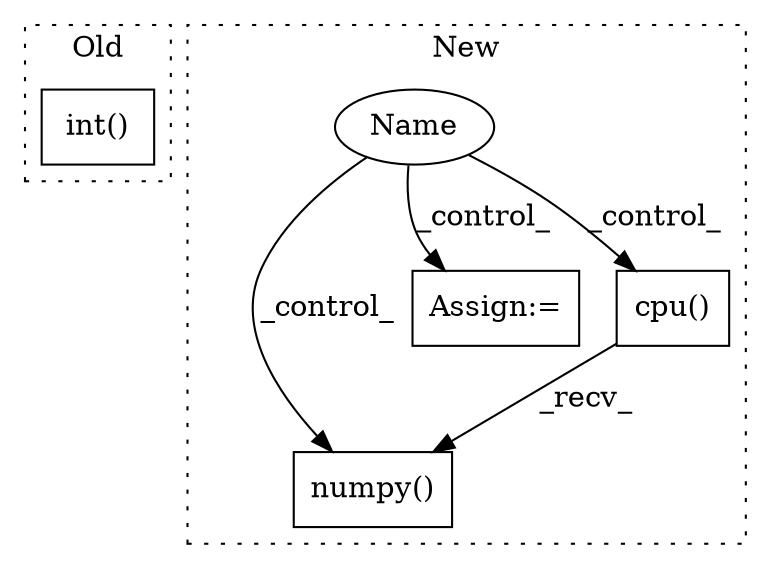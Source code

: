 digraph G {
subgraph cluster0 {
1 [label="int()" a="75" s="3367" l="19" shape="box"];
label = "Old";
style="dotted";
}
subgraph cluster1 {
2 [label="numpy()" a="75" s="3189" l="40" shape="box"];
3 [label="Name" a="87" s="2751" l="1" shape="ellipse"];
4 [label="Assign:=" a="68" s="3140" l="4" shape="box"];
5 [label="cpu()" a="75" s="3189" l="32" shape="box"];
label = "New";
style="dotted";
}
3 -> 4 [label="_control_"];
3 -> 5 [label="_control_"];
3 -> 2 [label="_control_"];
5 -> 2 [label="_recv_"];
}